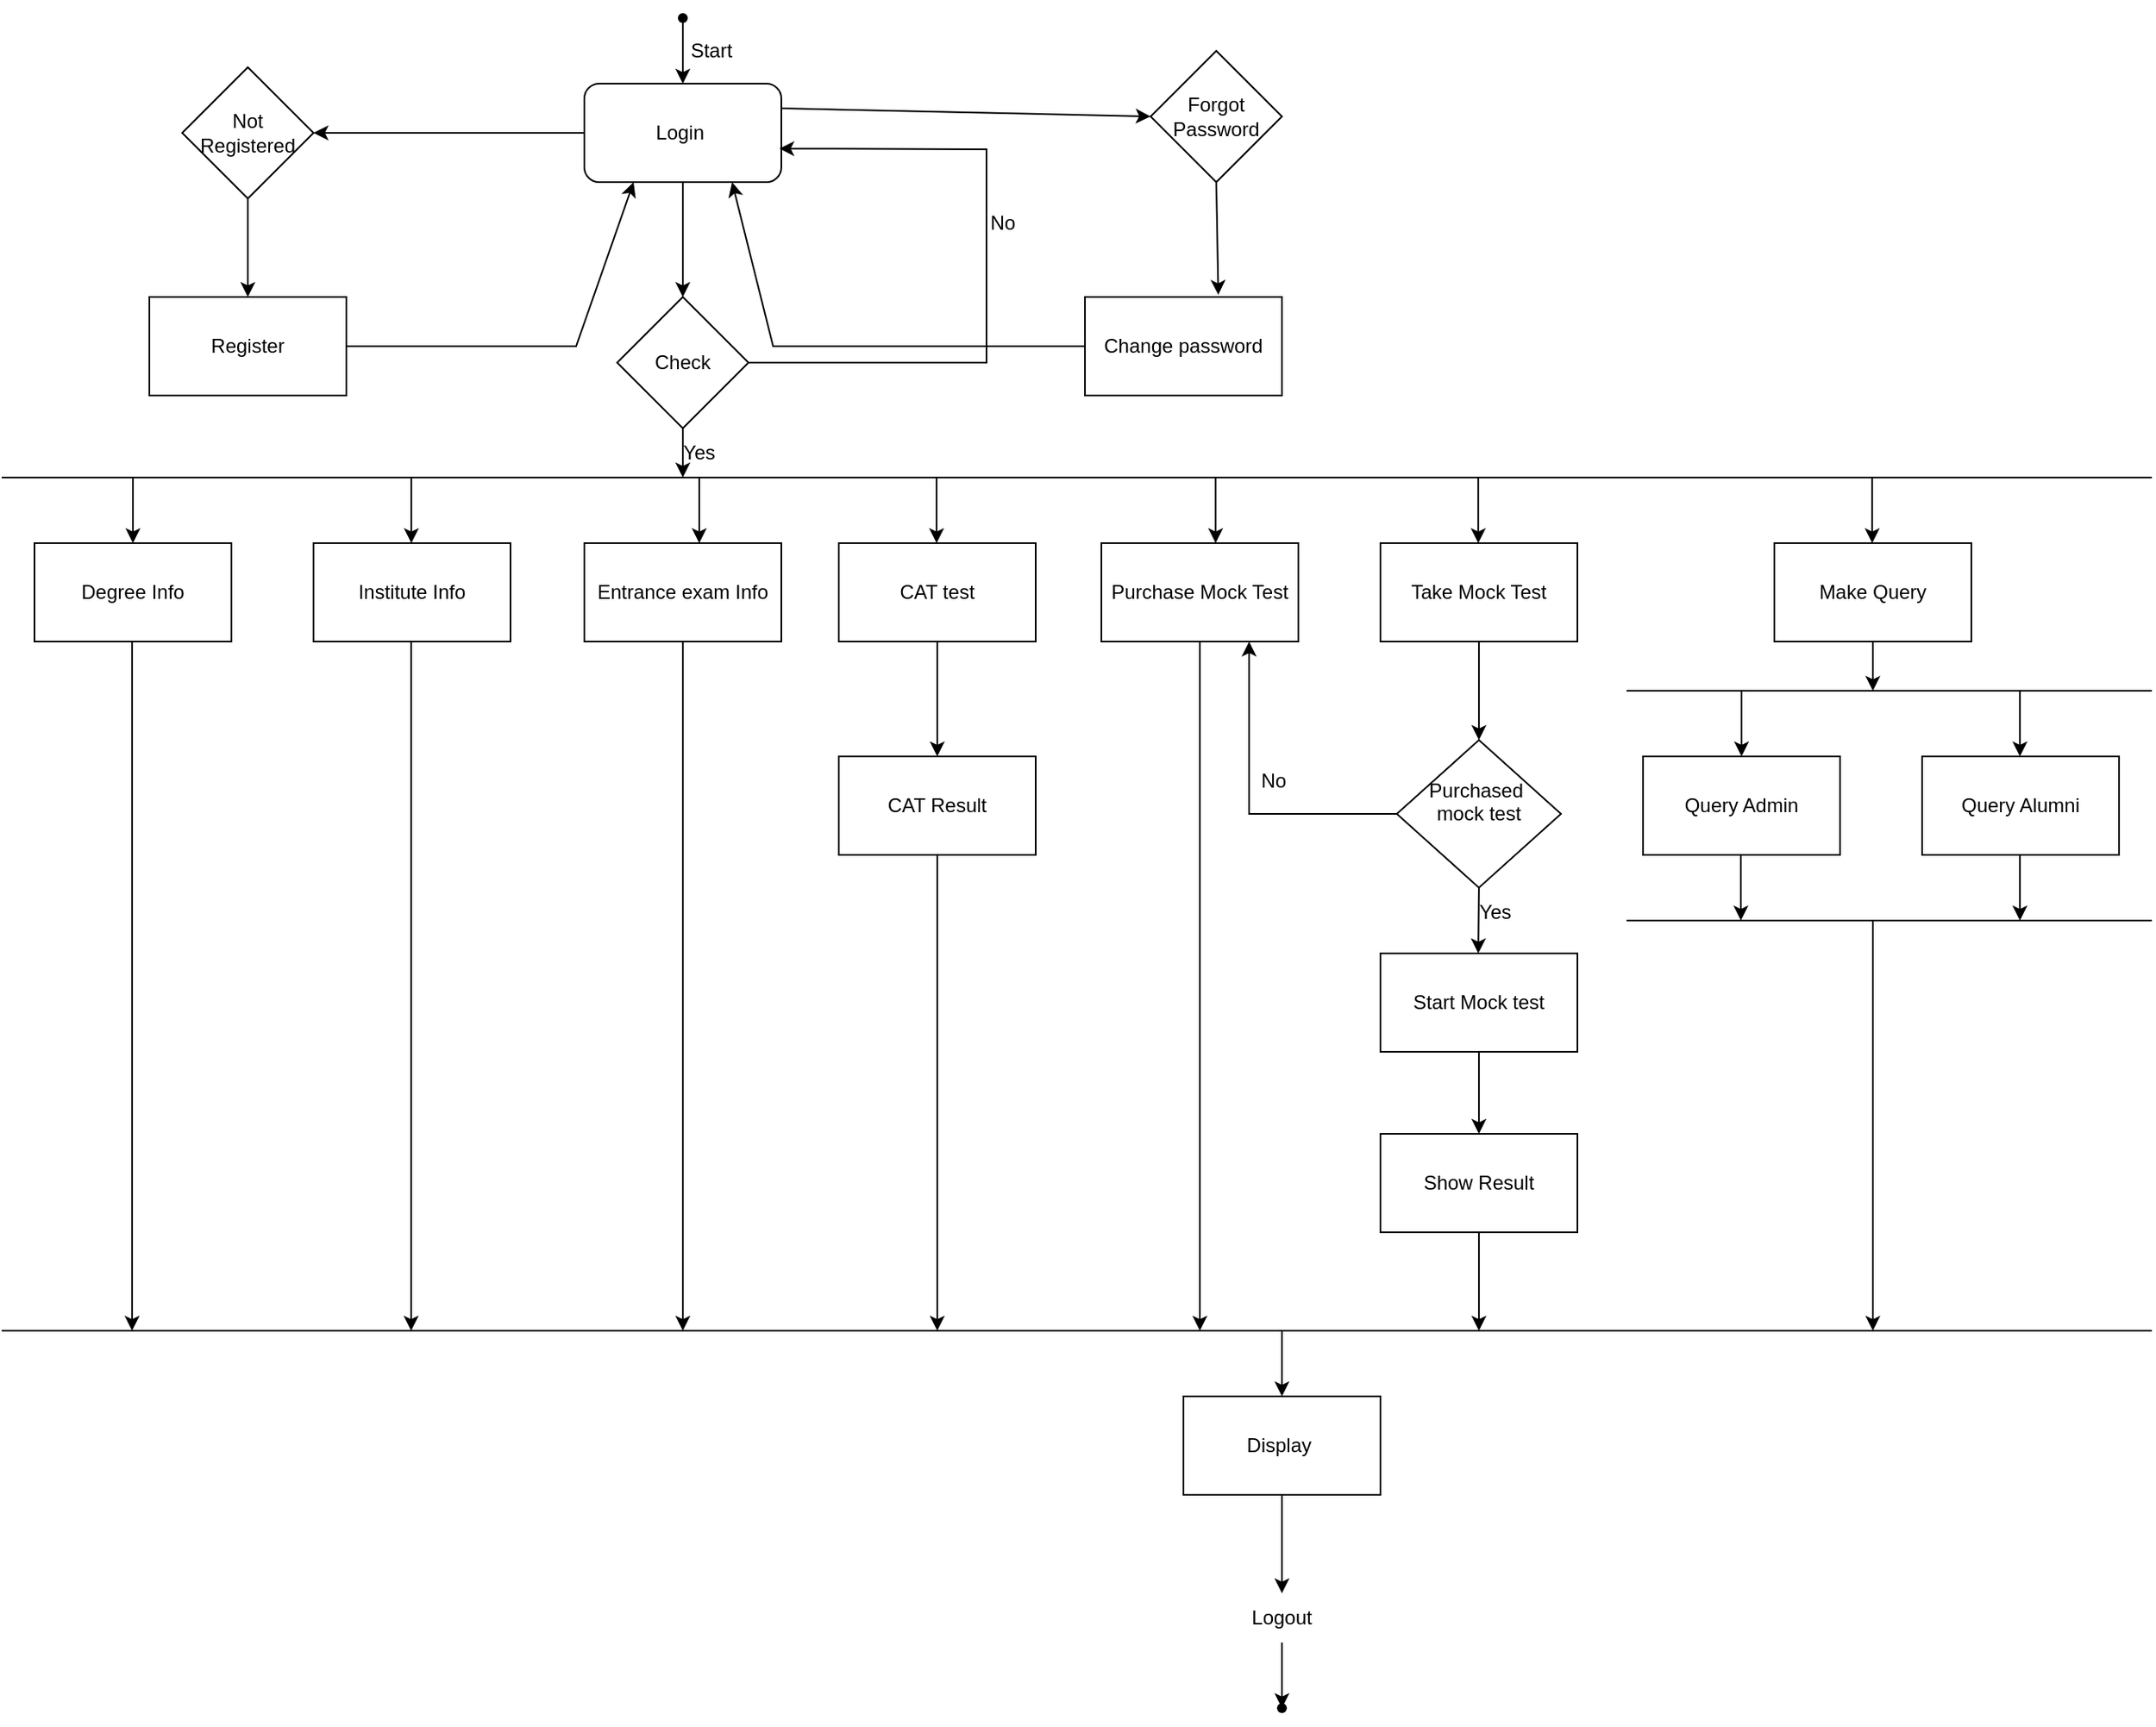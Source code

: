 <mxfile version="24.2.7" type="device">
  <diagram name="Page-1" id="GG55UoD2VuDPWjdqNndF">
    <mxGraphModel dx="1032" dy="539" grid="1" gridSize="10" guides="1" tooltips="1" connect="1" arrows="1" fold="1" page="1" pageScale="1" pageWidth="850" pageHeight="1100" math="0" shadow="0">
      <root>
        <mxCell id="0" />
        <mxCell id="1" parent="0" />
        <mxCell id="Xi3vLq36JzsOY3J74dRA-1" value="Login&amp;nbsp;" style="rounded=1;whiteSpace=wrap;html=1;" parent="1" vertex="1">
          <mxGeometry x="365" y="80" width="120" height="60" as="geometry" />
        </mxCell>
        <mxCell id="Xi3vLq36JzsOY3J74dRA-2" value="Not Registered" style="rhombus;whiteSpace=wrap;html=1;" parent="1" vertex="1">
          <mxGeometry x="120" y="70" width="80" height="80" as="geometry" />
        </mxCell>
        <mxCell id="Xi3vLq36JzsOY3J74dRA-4" value="Forgot Password" style="rhombus;whiteSpace=wrap;html=1;" parent="1" vertex="1">
          <mxGeometry x="710" y="60" width="80" height="80" as="geometry" />
        </mxCell>
        <mxCell id="Xi3vLq36JzsOY3J74dRA-5" value="Check" style="rhombus;whiteSpace=wrap;html=1;" parent="1" vertex="1">
          <mxGeometry x="385" y="210" width="80" height="80" as="geometry" />
        </mxCell>
        <mxCell id="Xi3vLq36JzsOY3J74dRA-6" value="Register" style="rounded=0;whiteSpace=wrap;html=1;" parent="1" vertex="1">
          <mxGeometry x="100" y="210" width="120" height="60" as="geometry" />
        </mxCell>
        <mxCell id="Xi3vLq36JzsOY3J74dRA-7" value="Change password" style="rounded=0;whiteSpace=wrap;html=1;" parent="1" vertex="1">
          <mxGeometry x="670" y="210" width="120" height="60" as="geometry" />
        </mxCell>
        <mxCell id="Xi3vLq36JzsOY3J74dRA-8" value="Degree Info" style="rounded=0;whiteSpace=wrap;html=1;" parent="1" vertex="1">
          <mxGeometry x="30" y="360" width="120" height="60" as="geometry" />
        </mxCell>
        <mxCell id="Xi3vLq36JzsOY3J74dRA-9" value="Institute Info" style="rounded=0;whiteSpace=wrap;html=1;" parent="1" vertex="1">
          <mxGeometry x="200" y="360" width="120" height="60" as="geometry" />
        </mxCell>
        <mxCell id="Xi3vLq36JzsOY3J74dRA-10" value="Entrance exam Info" style="rounded=0;whiteSpace=wrap;html=1;" parent="1" vertex="1">
          <mxGeometry x="365" y="360" width="120" height="60" as="geometry" />
        </mxCell>
        <mxCell id="Xi3vLq36JzsOY3J74dRA-11" value="CAT test" style="rounded=0;whiteSpace=wrap;html=1;" parent="1" vertex="1">
          <mxGeometry x="520" y="360" width="120" height="60" as="geometry" />
        </mxCell>
        <mxCell id="Xi3vLq36JzsOY3J74dRA-12" value="Purchase Mock Test" style="rounded=0;whiteSpace=wrap;html=1;" parent="1" vertex="1">
          <mxGeometry x="680" y="360" width="120" height="60" as="geometry" />
        </mxCell>
        <mxCell id="Xi3vLq36JzsOY3J74dRA-13" value="Take Mock Test" style="rounded=0;whiteSpace=wrap;html=1;" parent="1" vertex="1">
          <mxGeometry x="850" y="360" width="120" height="60" as="geometry" />
        </mxCell>
        <mxCell id="Xi3vLq36JzsOY3J74dRA-14" value="Make Query" style="rounded=0;whiteSpace=wrap;html=1;" parent="1" vertex="1">
          <mxGeometry x="1090" y="360" width="120" height="60" as="geometry" />
        </mxCell>
        <mxCell id="Xi3vLq36JzsOY3J74dRA-15" value="Query Admin" style="rounded=0;whiteSpace=wrap;html=1;" parent="1" vertex="1">
          <mxGeometry x="1010" y="490" width="120" height="60" as="geometry" />
        </mxCell>
        <mxCell id="Xi3vLq36JzsOY3J74dRA-16" value="Query Alumni" style="rounded=0;whiteSpace=wrap;html=1;" parent="1" vertex="1">
          <mxGeometry x="1180" y="490" width="120" height="60" as="geometry" />
        </mxCell>
        <mxCell id="Xi3vLq36JzsOY3J74dRA-17" value="Purchased&amp;nbsp;&lt;div&gt;mock test&lt;div&gt;&lt;br&gt;&lt;/div&gt;&lt;/div&gt;" style="rhombus;whiteSpace=wrap;html=1;" parent="1" vertex="1">
          <mxGeometry x="860" y="480" width="100" height="90" as="geometry" />
        </mxCell>
        <mxCell id="Xi3vLq36JzsOY3J74dRA-18" value="Start Mock test" style="rounded=0;whiteSpace=wrap;html=1;" parent="1" vertex="1">
          <mxGeometry x="850" y="610" width="120" height="60" as="geometry" />
        </mxCell>
        <mxCell id="Xi3vLq36JzsOY3J74dRA-19" value="Show Result" style="rounded=0;whiteSpace=wrap;html=1;" parent="1" vertex="1">
          <mxGeometry x="850" y="720" width="120" height="60" as="geometry" />
        </mxCell>
        <mxCell id="Xi3vLq36JzsOY3J74dRA-20" value="CAT Result" style="rounded=0;whiteSpace=wrap;html=1;" parent="1" vertex="1">
          <mxGeometry x="520" y="490" width="120" height="60" as="geometry" />
        </mxCell>
        <mxCell id="Xi3vLq36JzsOY3J74dRA-21" value="Display&amp;nbsp;" style="rounded=0;whiteSpace=wrap;html=1;" parent="1" vertex="1">
          <mxGeometry x="730" y="880" width="120" height="60" as="geometry" />
        </mxCell>
        <mxCell id="Xi3vLq36JzsOY3J74dRA-23" value="" style="endArrow=classic;html=1;rounded=0;exitX=1;exitY=0.25;exitDx=0;exitDy=0;entryX=0;entryY=0.5;entryDx=0;entryDy=0;" parent="1" source="Xi3vLq36JzsOY3J74dRA-1" target="Xi3vLq36JzsOY3J74dRA-4" edge="1">
          <mxGeometry width="50" height="50" relative="1" as="geometry">
            <mxPoint x="440" y="120" as="sourcePoint" />
            <mxPoint x="490" y="70" as="targetPoint" />
          </mxGeometry>
        </mxCell>
        <mxCell id="Xi3vLq36JzsOY3J74dRA-24" value="" style="endArrow=classic;html=1;rounded=0;exitX=0.5;exitY=1;exitDx=0;exitDy=0;entryX=0.677;entryY=-0.022;entryDx=0;entryDy=0;entryPerimeter=0;" parent="1" source="Xi3vLq36JzsOY3J74dRA-4" target="Xi3vLq36JzsOY3J74dRA-7" edge="1">
          <mxGeometry width="50" height="50" relative="1" as="geometry">
            <mxPoint x="495" y="120" as="sourcePoint" />
            <mxPoint x="720" y="120" as="targetPoint" />
          </mxGeometry>
        </mxCell>
        <mxCell id="Xi3vLq36JzsOY3J74dRA-26" value="" style="endArrow=classic;html=1;rounded=0;exitX=1;exitY=0.5;exitDx=0;exitDy=0;entryX=0.99;entryY=0.659;entryDx=0;entryDy=0;entryPerimeter=0;" parent="1" source="Xi3vLq36JzsOY3J74dRA-5" target="Xi3vLq36JzsOY3J74dRA-1" edge="1">
          <mxGeometry width="50" height="50" relative="1" as="geometry">
            <mxPoint x="440" y="120" as="sourcePoint" />
            <mxPoint x="490" y="110" as="targetPoint" />
            <Array as="points">
              <mxPoint x="610" y="250" />
              <mxPoint x="610" y="120" />
            </Array>
          </mxGeometry>
        </mxCell>
        <mxCell id="Xi3vLq36JzsOY3J74dRA-27" value="No" style="text;html=1;align=center;verticalAlign=middle;whiteSpace=wrap;rounded=0;" parent="1" vertex="1">
          <mxGeometry x="600" y="160" width="40" height="10" as="geometry" />
        </mxCell>
        <mxCell id="Xi3vLq36JzsOY3J74dRA-28" value="" style="endArrow=classic;html=1;rounded=0;exitX=0;exitY=0.5;exitDx=0;exitDy=0;entryX=0.75;entryY=1;entryDx=0;entryDy=0;" parent="1" source="Xi3vLq36JzsOY3J74dRA-7" target="Xi3vLq36JzsOY3J74dRA-1" edge="1">
          <mxGeometry width="50" height="50" relative="1" as="geometry">
            <mxPoint x="440" y="120" as="sourcePoint" />
            <mxPoint x="490" y="70" as="targetPoint" />
            <Array as="points">
              <mxPoint x="480" y="240" />
            </Array>
          </mxGeometry>
        </mxCell>
        <mxCell id="Xi3vLq36JzsOY3J74dRA-29" value="" style="endArrow=classic;html=1;rounded=0;exitX=0.5;exitY=1;exitDx=0;exitDy=0;entryX=0.5;entryY=0;entryDx=0;entryDy=0;" parent="1" source="Xi3vLq36JzsOY3J74dRA-1" target="Xi3vLq36JzsOY3J74dRA-5" edge="1">
          <mxGeometry width="50" height="50" relative="1" as="geometry">
            <mxPoint x="440" y="120" as="sourcePoint" />
            <mxPoint x="490" y="70" as="targetPoint" />
          </mxGeometry>
        </mxCell>
        <mxCell id="Xi3vLq36JzsOY3J74dRA-30" value="" style="endArrow=classic;html=1;rounded=0;exitX=1;exitY=0.5;exitDx=0;exitDy=0;entryX=0.25;entryY=1;entryDx=0;entryDy=0;" parent="1" source="Xi3vLq36JzsOY3J74dRA-6" target="Xi3vLq36JzsOY3J74dRA-1" edge="1">
          <mxGeometry width="50" height="50" relative="1" as="geometry">
            <mxPoint x="440" y="200" as="sourcePoint" />
            <mxPoint x="490" y="150" as="targetPoint" />
            <Array as="points">
              <mxPoint x="360" y="240" />
            </Array>
          </mxGeometry>
        </mxCell>
        <mxCell id="Xi3vLq36JzsOY3J74dRA-31" value="" style="endArrow=classic;html=1;rounded=0;exitX=0.5;exitY=1;exitDx=0;exitDy=0;entryX=0.5;entryY=0;entryDx=0;entryDy=0;" parent="1" source="Xi3vLq36JzsOY3J74dRA-2" target="Xi3vLq36JzsOY3J74dRA-6" edge="1">
          <mxGeometry width="50" height="50" relative="1" as="geometry">
            <mxPoint x="440" y="200" as="sourcePoint" />
            <mxPoint x="490" y="150" as="targetPoint" />
          </mxGeometry>
        </mxCell>
        <mxCell id="Xi3vLq36JzsOY3J74dRA-32" value="" style="endArrow=classic;html=1;rounded=0;exitX=0;exitY=0.5;exitDx=0;exitDy=0;entryX=1;entryY=0.5;entryDx=0;entryDy=0;" parent="1" source="Xi3vLq36JzsOY3J74dRA-1" target="Xi3vLq36JzsOY3J74dRA-2" edge="1">
          <mxGeometry width="50" height="50" relative="1" as="geometry">
            <mxPoint x="440" y="200" as="sourcePoint" />
            <mxPoint x="490" y="150" as="targetPoint" />
          </mxGeometry>
        </mxCell>
        <mxCell id="Xi3vLq36JzsOY3J74dRA-35" value="" style="endArrow=classic;html=1;rounded=0;entryX=0.5;entryY=0;entryDx=0;entryDy=0;" parent="1" source="Xi3vLq36JzsOY3J74dRA-34" target="Xi3vLq36JzsOY3J74dRA-1" edge="1">
          <mxGeometry width="50" height="50" relative="1" as="geometry">
            <mxPoint x="425" y="40" as="sourcePoint" />
            <mxPoint x="490" y="140" as="targetPoint" />
          </mxGeometry>
        </mxCell>
        <mxCell id="Xi3vLq36JzsOY3J74dRA-36" value="" style="endArrow=classic;html=1;rounded=0;entryDx=0;entryDy=0;" parent="1" target="Xi3vLq36JzsOY3J74dRA-34" edge="1">
          <mxGeometry width="50" height="50" relative="1" as="geometry">
            <mxPoint x="425" y="40" as="sourcePoint" />
            <mxPoint x="425" y="80" as="targetPoint" />
          </mxGeometry>
        </mxCell>
        <mxCell id="Xi3vLq36JzsOY3J74dRA-34" value="" style="shape=waypoint;sketch=0;fillStyle=solid;size=6;pointerEvents=1;points=[];fillColor=none;resizable=0;rotatable=0;perimeter=centerPerimeter;snapToPoint=1;" parent="1" vertex="1">
          <mxGeometry x="415" y="30" width="20" height="20" as="geometry" />
        </mxCell>
        <mxCell id="Xi3vLq36JzsOY3J74dRA-37" value="Start" style="text;html=1;align=center;verticalAlign=middle;whiteSpace=wrap;rounded=0;" parent="1" vertex="1">
          <mxGeometry x="425" y="50" width="35" height="20" as="geometry" />
        </mxCell>
        <mxCell id="Xi3vLq36JzsOY3J74dRA-39" value="" style="endArrow=none;html=1;rounded=0;" parent="1" edge="1">
          <mxGeometry width="50" height="50" relative="1" as="geometry">
            <mxPoint x="10" y="320" as="sourcePoint" />
            <mxPoint x="1320" y="320" as="targetPoint" />
          </mxGeometry>
        </mxCell>
        <mxCell id="Xi3vLq36JzsOY3J74dRA-40" value="" style="endArrow=classic;html=1;rounded=0;exitX=0.5;exitY=1;exitDx=0;exitDy=0;" parent="1" source="Xi3vLq36JzsOY3J74dRA-5" edge="1">
          <mxGeometry width="50" height="50" relative="1" as="geometry">
            <mxPoint x="430" y="410" as="sourcePoint" />
            <mxPoint x="425" y="320" as="targetPoint" />
          </mxGeometry>
        </mxCell>
        <mxCell id="Xi3vLq36JzsOY3J74dRA-41" value="Yes" style="text;html=1;align=center;verticalAlign=middle;whiteSpace=wrap;rounded=0;" parent="1" vertex="1">
          <mxGeometry x="415" y="300" width="40" height="10" as="geometry" />
        </mxCell>
        <mxCell id="Xi3vLq36JzsOY3J74dRA-42" value="" style="endArrow=classic;html=1;rounded=0;entryX=0.5;entryY=0;entryDx=0;entryDy=0;" parent="1" target="Xi3vLq36JzsOY3J74dRA-8" edge="1">
          <mxGeometry width="50" height="50" relative="1" as="geometry">
            <mxPoint x="90" y="320" as="sourcePoint" />
            <mxPoint x="480" y="430" as="targetPoint" />
          </mxGeometry>
        </mxCell>
        <mxCell id="Xi3vLq36JzsOY3J74dRA-43" value="" style="endArrow=classic;html=1;rounded=0;entryX=0.5;entryY=0;entryDx=0;entryDy=0;" parent="1" edge="1">
          <mxGeometry width="50" height="50" relative="1" as="geometry">
            <mxPoint x="259.6" y="320" as="sourcePoint" />
            <mxPoint x="259.6" y="360" as="targetPoint" />
          </mxGeometry>
        </mxCell>
        <mxCell id="Xi3vLq36JzsOY3J74dRA-44" value="" style="endArrow=classic;html=1;rounded=0;entryX=0.5;entryY=0;entryDx=0;entryDy=0;" parent="1" edge="1">
          <mxGeometry width="50" height="50" relative="1" as="geometry">
            <mxPoint x="435" y="320" as="sourcePoint" />
            <mxPoint x="435" y="360" as="targetPoint" />
          </mxGeometry>
        </mxCell>
        <mxCell id="Xi3vLq36JzsOY3J74dRA-45" value="" style="endArrow=classic;html=1;rounded=0;entryX=0.5;entryY=0;entryDx=0;entryDy=0;" parent="1" edge="1">
          <mxGeometry width="50" height="50" relative="1" as="geometry">
            <mxPoint x="579.6" y="320" as="sourcePoint" />
            <mxPoint x="579.6" y="360" as="targetPoint" />
          </mxGeometry>
        </mxCell>
        <mxCell id="Xi3vLq36JzsOY3J74dRA-46" value="" style="endArrow=classic;html=1;rounded=0;entryX=0.5;entryY=0;entryDx=0;entryDy=0;" parent="1" edge="1">
          <mxGeometry width="50" height="50" relative="1" as="geometry">
            <mxPoint x="749.6" y="320" as="sourcePoint" />
            <mxPoint x="749.6" y="360" as="targetPoint" />
          </mxGeometry>
        </mxCell>
        <mxCell id="Xi3vLq36JzsOY3J74dRA-47" value="" style="endArrow=classic;html=1;rounded=0;entryX=0.5;entryY=0;entryDx=0;entryDy=0;" parent="1" edge="1">
          <mxGeometry width="50" height="50" relative="1" as="geometry">
            <mxPoint x="909.6" y="320" as="sourcePoint" />
            <mxPoint x="909.6" y="360" as="targetPoint" />
          </mxGeometry>
        </mxCell>
        <mxCell id="Xi3vLq36JzsOY3J74dRA-48" value="" style="endArrow=classic;html=1;rounded=0;entryX=0.5;entryY=0;entryDx=0;entryDy=0;" parent="1" edge="1">
          <mxGeometry width="50" height="50" relative="1" as="geometry">
            <mxPoint x="1149.6" y="320" as="sourcePoint" />
            <mxPoint x="1149.6" y="360" as="targetPoint" />
          </mxGeometry>
        </mxCell>
        <mxCell id="Xi3vLq36JzsOY3J74dRA-49" value="" style="endArrow=none;html=1;rounded=0;" parent="1" edge="1">
          <mxGeometry width="50" height="50" relative="1" as="geometry">
            <mxPoint x="1000" y="450" as="sourcePoint" />
            <mxPoint x="1320" y="450" as="targetPoint" />
          </mxGeometry>
        </mxCell>
        <mxCell id="Xi3vLq36JzsOY3J74dRA-50" value="" style="endArrow=classic;html=1;rounded=0;exitX=0.5;exitY=1;exitDx=0;exitDy=0;" parent="1" source="Xi3vLq36JzsOY3J74dRA-14" edge="1">
          <mxGeometry width="50" height="50" relative="1" as="geometry">
            <mxPoint x="1110" y="560" as="sourcePoint" />
            <mxPoint x="1150" y="450" as="targetPoint" />
          </mxGeometry>
        </mxCell>
        <mxCell id="Xi3vLq36JzsOY3J74dRA-51" value="" style="endArrow=classic;html=1;rounded=0;entryX=0.5;entryY=0;entryDx=0;entryDy=0;" parent="1" target="Xi3vLq36JzsOY3J74dRA-15" edge="1">
          <mxGeometry width="50" height="50" relative="1" as="geometry">
            <mxPoint x="1070" y="450" as="sourcePoint" />
            <mxPoint x="1160" y="510" as="targetPoint" />
          </mxGeometry>
        </mxCell>
        <mxCell id="Xi3vLq36JzsOY3J74dRA-52" value="" style="endArrow=classic;html=1;rounded=0;entryX=0.5;entryY=0;entryDx=0;entryDy=0;" parent="1" edge="1">
          <mxGeometry width="50" height="50" relative="1" as="geometry">
            <mxPoint x="1239.6" y="450" as="sourcePoint" />
            <mxPoint x="1239.6" y="490" as="targetPoint" />
          </mxGeometry>
        </mxCell>
        <mxCell id="Xi3vLq36JzsOY3J74dRA-53" value="" style="endArrow=none;html=1;rounded=0;" parent="1" edge="1">
          <mxGeometry width="50" height="50" relative="1" as="geometry">
            <mxPoint x="1000" y="590" as="sourcePoint" />
            <mxPoint x="1320" y="590" as="targetPoint" />
          </mxGeometry>
        </mxCell>
        <mxCell id="Xi3vLq36JzsOY3J74dRA-54" value="" style="endArrow=classic;html=1;rounded=0;entryX=0.5;entryY=0;entryDx=0;entryDy=0;" parent="1" edge="1">
          <mxGeometry width="50" height="50" relative="1" as="geometry">
            <mxPoint x="1239.6" y="550" as="sourcePoint" />
            <mxPoint x="1239.6" y="590" as="targetPoint" />
          </mxGeometry>
        </mxCell>
        <mxCell id="Xi3vLq36JzsOY3J74dRA-55" value="" style="endArrow=classic;html=1;rounded=0;entryX=0.5;entryY=0;entryDx=0;entryDy=0;" parent="1" edge="1">
          <mxGeometry width="50" height="50" relative="1" as="geometry">
            <mxPoint x="1069.6" y="550" as="sourcePoint" />
            <mxPoint x="1069.6" y="590" as="targetPoint" />
          </mxGeometry>
        </mxCell>
        <mxCell id="Xi3vLq36JzsOY3J74dRA-56" value="" style="endArrow=classic;html=1;rounded=0;exitX=0.5;exitY=1;exitDx=0;exitDy=0;entryX=0.5;entryY=0;entryDx=0;entryDy=0;" parent="1" source="Xi3vLq36JzsOY3J74dRA-13" target="Xi3vLq36JzsOY3J74dRA-17" edge="1">
          <mxGeometry width="50" height="50" relative="1" as="geometry">
            <mxPoint x="1110" y="560" as="sourcePoint" />
            <mxPoint x="1160" y="510" as="targetPoint" />
          </mxGeometry>
        </mxCell>
        <mxCell id="Xi3vLq36JzsOY3J74dRA-57" value="" style="endArrow=classic;html=1;rounded=0;entryX=0.5;entryY=0;entryDx=0;entryDy=0;exitX=0.5;exitY=1;exitDx=0;exitDy=0;" parent="1" source="Xi3vLq36JzsOY3J74dRA-17" edge="1">
          <mxGeometry width="50" height="50" relative="1" as="geometry">
            <mxPoint x="910" y="570" as="sourcePoint" />
            <mxPoint x="909.6" y="610" as="targetPoint" />
          </mxGeometry>
        </mxCell>
        <mxCell id="Xi3vLq36JzsOY3J74dRA-58" value="" style="endArrow=classic;html=1;rounded=0;exitX=0;exitY=0.5;exitDx=0;exitDy=0;entryX=0.75;entryY=1;entryDx=0;entryDy=0;" parent="1" source="Xi3vLq36JzsOY3J74dRA-17" target="Xi3vLq36JzsOY3J74dRA-12" edge="1">
          <mxGeometry width="50" height="50" relative="1" as="geometry">
            <mxPoint x="720" y="490" as="sourcePoint" />
            <mxPoint x="1020" y="475" as="targetPoint" />
            <Array as="points">
              <mxPoint x="770" y="525" />
            </Array>
          </mxGeometry>
        </mxCell>
        <mxCell id="Xi3vLq36JzsOY3J74dRA-59" value="No" style="text;html=1;align=center;verticalAlign=middle;whiteSpace=wrap;rounded=0;" parent="1" vertex="1">
          <mxGeometry x="770" y="500" width="30" height="10" as="geometry" />
        </mxCell>
        <mxCell id="Xi3vLq36JzsOY3J74dRA-60" value="" style="endArrow=none;html=1;rounded=0;" parent="1" edge="1">
          <mxGeometry width="50" height="50" relative="1" as="geometry">
            <mxPoint x="10" y="840" as="sourcePoint" />
            <mxPoint x="1320" y="840" as="targetPoint" />
          </mxGeometry>
        </mxCell>
        <mxCell id="Xi3vLq36JzsOY3J74dRA-61" value="" style="endArrow=classic;html=1;rounded=0;exitX=0.5;exitY=1;exitDx=0;exitDy=0;" parent="1" source="Xi3vLq36JzsOY3J74dRA-12" edge="1">
          <mxGeometry width="50" height="50" relative="1" as="geometry">
            <mxPoint x="840" y="670" as="sourcePoint" />
            <mxPoint x="740" y="840" as="targetPoint" />
          </mxGeometry>
        </mxCell>
        <mxCell id="Xi3vLq36JzsOY3J74dRA-62" value="Yes" style="text;html=1;align=center;verticalAlign=middle;whiteSpace=wrap;rounded=0;" parent="1" vertex="1">
          <mxGeometry x="890" y="570" width="60" height="30" as="geometry" />
        </mxCell>
        <mxCell id="Xi3vLq36JzsOY3J74dRA-63" value="" style="endArrow=classic;html=1;rounded=0;exitX=0.5;exitY=1;exitDx=0;exitDy=0;entryX=0.5;entryY=0;entryDx=0;entryDy=0;" parent="1" source="Xi3vLq36JzsOY3J74dRA-18" target="Xi3vLq36JzsOY3J74dRA-19" edge="1">
          <mxGeometry width="50" height="50" relative="1" as="geometry">
            <mxPoint x="840" y="670" as="sourcePoint" />
            <mxPoint x="890" y="620" as="targetPoint" />
          </mxGeometry>
        </mxCell>
        <mxCell id="Xi3vLq36JzsOY3J74dRA-64" value="" style="endArrow=classic;html=1;rounded=0;exitX=0.5;exitY=1;exitDx=0;exitDy=0;" parent="1" source="Xi3vLq36JzsOY3J74dRA-19" edge="1">
          <mxGeometry width="50" height="50" relative="1" as="geometry">
            <mxPoint x="840" y="670" as="sourcePoint" />
            <mxPoint x="910" y="840" as="targetPoint" />
          </mxGeometry>
        </mxCell>
        <mxCell id="Xi3vLq36JzsOY3J74dRA-65" value="" style="endArrow=classic;html=1;rounded=0;exitX=0.5;exitY=1;exitDx=0;exitDy=0;entryX=0.5;entryY=0;entryDx=0;entryDy=0;" parent="1" source="Xi3vLq36JzsOY3J74dRA-11" target="Xi3vLq36JzsOY3J74dRA-20" edge="1">
          <mxGeometry width="50" height="50" relative="1" as="geometry">
            <mxPoint x="840" y="670" as="sourcePoint" />
            <mxPoint x="890" y="620" as="targetPoint" />
          </mxGeometry>
        </mxCell>
        <mxCell id="Xi3vLq36JzsOY3J74dRA-66" value="" style="endArrow=classic;html=1;rounded=0;exitX=0.5;exitY=1;exitDx=0;exitDy=0;" parent="1" source="Xi3vLq36JzsOY3J74dRA-20" edge="1">
          <mxGeometry width="50" height="50" relative="1" as="geometry">
            <mxPoint x="640" y="670" as="sourcePoint" />
            <mxPoint x="580" y="840" as="targetPoint" />
          </mxGeometry>
        </mxCell>
        <mxCell id="Xi3vLq36JzsOY3J74dRA-67" value="" style="endArrow=classic;html=1;rounded=0;exitX=0.5;exitY=1;exitDx=0;exitDy=0;" parent="1" source="Xi3vLq36JzsOY3J74dRA-10" edge="1">
          <mxGeometry width="50" height="50" relative="1" as="geometry">
            <mxPoint x="300" y="670" as="sourcePoint" />
            <mxPoint x="425" y="840" as="targetPoint" />
          </mxGeometry>
        </mxCell>
        <mxCell id="Xi3vLq36JzsOY3J74dRA-68" value="" style="endArrow=classic;html=1;rounded=0;exitX=0.5;exitY=1;exitDx=0;exitDy=0;" parent="1" edge="1">
          <mxGeometry width="50" height="50" relative="1" as="geometry">
            <mxPoint x="89.47" y="420" as="sourcePoint" />
            <mxPoint x="89.47" y="840" as="targetPoint" />
          </mxGeometry>
        </mxCell>
        <mxCell id="Xi3vLq36JzsOY3J74dRA-69" value="" style="endArrow=classic;html=1;rounded=0;exitX=0.5;exitY=1;exitDx=0;exitDy=0;" parent="1" edge="1">
          <mxGeometry width="50" height="50" relative="1" as="geometry">
            <mxPoint x="259.47" y="420" as="sourcePoint" />
            <mxPoint x="259.47" y="840" as="targetPoint" />
          </mxGeometry>
        </mxCell>
        <mxCell id="Xi3vLq36JzsOY3J74dRA-70" value="" style="endArrow=classic;html=1;rounded=0;entryX=0.5;entryY=0;entryDx=0;entryDy=0;" parent="1" target="Xi3vLq36JzsOY3J74dRA-21" edge="1">
          <mxGeometry width="50" height="50" relative="1" as="geometry">
            <mxPoint x="790" y="840" as="sourcePoint" />
            <mxPoint x="700" y="620" as="targetPoint" />
          </mxGeometry>
        </mxCell>
        <mxCell id="Xi3vLq36JzsOY3J74dRA-71" value="" style="endArrow=classic;html=1;rounded=0;exitX=0.5;exitY=1;exitDx=0;exitDy=0;" parent="1" source="Xi3vLq36JzsOY3J74dRA-21" edge="1">
          <mxGeometry width="50" height="50" relative="1" as="geometry">
            <mxPoint x="620" y="930" as="sourcePoint" />
            <mxPoint x="790" y="1000" as="targetPoint" />
          </mxGeometry>
        </mxCell>
        <mxCell id="Xi3vLq36JzsOY3J74dRA-72" value="" style="endArrow=classic;html=1;rounded=0;" parent="1" edge="1">
          <mxGeometry width="50" height="50" relative="1" as="geometry">
            <mxPoint x="1150" y="590" as="sourcePoint" />
            <mxPoint x="1150" y="840" as="targetPoint" />
          </mxGeometry>
        </mxCell>
        <mxCell id="Xi3vLq36JzsOY3J74dRA-73" value="Logout" style="text;html=1;align=center;verticalAlign=middle;whiteSpace=wrap;rounded=0;" parent="1" vertex="1">
          <mxGeometry x="760" y="1000" width="60" height="30" as="geometry" />
        </mxCell>
        <mxCell id="Xi3vLq36JzsOY3J74dRA-74" value="" style="endArrow=classic;html=1;rounded=0;exitX=0.5;exitY=1;exitDx=0;exitDy=0;" parent="1" source="Xi3vLq36JzsOY3J74dRA-73" edge="1">
          <mxGeometry width="50" height="50" relative="1" as="geometry">
            <mxPoint x="920" y="930" as="sourcePoint" />
            <mxPoint x="790" y="1070" as="targetPoint" />
          </mxGeometry>
        </mxCell>
        <mxCell id="Xi3vLq36JzsOY3J74dRA-75" value="" style="shape=waypoint;sketch=0;fillStyle=solid;size=6;pointerEvents=1;points=[];fillColor=none;resizable=0;rotatable=0;perimeter=centerPerimeter;snapToPoint=1;" parent="1" vertex="1">
          <mxGeometry x="780" y="1060" width="20" height="20" as="geometry" />
        </mxCell>
      </root>
    </mxGraphModel>
  </diagram>
</mxfile>
